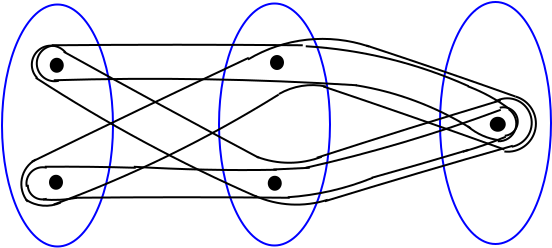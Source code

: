 <?xml version="1.0" encoding="UTF-8"?>
<dia:diagram xmlns:dia="http://www.lysator.liu.se/~alla/dia/">
  <dia:layer name="Background" visible="true" active="true">
    <dia:object type="Standard - Ellipse" version="0" id="O0">
      <dia:attribute name="obj_pos">
        <dia:point val="4.25,2.95"/>
      </dia:attribute>
      <dia:attribute name="obj_bb">
        <dia:rectangle val="4.2,2.9;9.85,15.1"/>
      </dia:attribute>
      <dia:attribute name="elem_corner">
        <dia:point val="4.25,2.95"/>
      </dia:attribute>
      <dia:attribute name="elem_width">
        <dia:real val="5.55"/>
      </dia:attribute>
      <dia:attribute name="elem_height">
        <dia:real val="12.1"/>
      </dia:attribute>
      <dia:attribute name="border_width">
        <dia:real val="0.1"/>
      </dia:attribute>
      <dia:attribute name="border_color">
        <dia:color val="#0000ff"/>
      </dia:attribute>
      <dia:attribute name="show_background">
        <dia:boolean val="false"/>
      </dia:attribute>
    </dia:object>
    <dia:object type="Standard - Ellipse" version="0" id="O1">
      <dia:attribute name="obj_pos">
        <dia:point val="26.15,2.825"/>
      </dia:attribute>
      <dia:attribute name="obj_bb">
        <dia:rectangle val="26.1,2.775;31.75,14.975"/>
      </dia:attribute>
      <dia:attribute name="elem_corner">
        <dia:point val="26.15,2.825"/>
      </dia:attribute>
      <dia:attribute name="elem_width">
        <dia:real val="5.55"/>
      </dia:attribute>
      <dia:attribute name="elem_height">
        <dia:real val="12.1"/>
      </dia:attribute>
      <dia:attribute name="border_width">
        <dia:real val="0.1"/>
      </dia:attribute>
      <dia:attribute name="border_color">
        <dia:color val="#0000ff"/>
      </dia:attribute>
      <dia:attribute name="show_background">
        <dia:boolean val="false"/>
      </dia:attribute>
    </dia:object>
    <dia:object type="Standard - Ellipse" version="0" id="O2">
      <dia:attribute name="obj_pos">
        <dia:point val="15.1,2.9"/>
      </dia:attribute>
      <dia:attribute name="obj_bb">
        <dia:rectangle val="15.05,2.85;20.7,15.05"/>
      </dia:attribute>
      <dia:attribute name="elem_corner">
        <dia:point val="15.1,2.9"/>
      </dia:attribute>
      <dia:attribute name="elem_width">
        <dia:real val="5.55"/>
      </dia:attribute>
      <dia:attribute name="elem_height">
        <dia:real val="12.1"/>
      </dia:attribute>
      <dia:attribute name="border_width">
        <dia:real val="0.1"/>
      </dia:attribute>
      <dia:attribute name="border_color">
        <dia:color val="#0000ff"/>
      </dia:attribute>
      <dia:attribute name="show_background">
        <dia:boolean val="false"/>
      </dia:attribute>
    </dia:object>
    <dia:object type="Standard - Ellipse" version="0" id="O3">
      <dia:attribute name="obj_pos">
        <dia:point val="6.588,5.563"/>
      </dia:attribute>
      <dia:attribute name="obj_bb">
        <dia:rectangle val="6.538,5.513;7.438,6.463"/>
      </dia:attribute>
      <dia:attribute name="elem_corner">
        <dia:point val="6.588,5.563"/>
      </dia:attribute>
      <dia:attribute name="elem_width">
        <dia:real val="0.8"/>
      </dia:attribute>
      <dia:attribute name="elem_height">
        <dia:real val="0.85"/>
      </dia:attribute>
      <dia:attribute name="border_color">
        <dia:color val="#ffffff"/>
      </dia:attribute>
      <dia:attribute name="inner_color">
        <dia:color val="#000000"/>
      </dia:attribute>
    </dia:object>
    <dia:object type="Standard - Ellipse" version="0" id="O4">
      <dia:attribute name="obj_pos">
        <dia:point val="6.55,11.413"/>
      </dia:attribute>
      <dia:attribute name="obj_bb">
        <dia:rectangle val="6.5,11.363;7.4,12.313"/>
      </dia:attribute>
      <dia:attribute name="elem_corner">
        <dia:point val="6.55,11.413"/>
      </dia:attribute>
      <dia:attribute name="elem_width">
        <dia:real val="0.8"/>
      </dia:attribute>
      <dia:attribute name="elem_height">
        <dia:real val="0.85"/>
      </dia:attribute>
      <dia:attribute name="border_color">
        <dia:color val="#ffffff"/>
      </dia:attribute>
      <dia:attribute name="inner_color">
        <dia:color val="#000000"/>
      </dia:attribute>
    </dia:object>
    <dia:object type="Standard - Ellipse" version="0" id="O5">
      <dia:attribute name="obj_pos">
        <dia:point val="17.488,11.463"/>
      </dia:attribute>
      <dia:attribute name="obj_bb">
        <dia:rectangle val="17.438,11.413;18.338,12.363"/>
      </dia:attribute>
      <dia:attribute name="elem_corner">
        <dia:point val="17.488,11.463"/>
      </dia:attribute>
      <dia:attribute name="elem_width">
        <dia:real val="0.8"/>
      </dia:attribute>
      <dia:attribute name="elem_height">
        <dia:real val="0.85"/>
      </dia:attribute>
      <dia:attribute name="border_color">
        <dia:color val="#ffffff"/>
      </dia:attribute>
      <dia:attribute name="inner_color">
        <dia:color val="#000000"/>
      </dia:attribute>
    </dia:object>
    <dia:object type="Standard - Ellipse" version="0" id="O6">
      <dia:attribute name="obj_pos">
        <dia:point val="17.6,5.425"/>
      </dia:attribute>
      <dia:attribute name="obj_bb">
        <dia:rectangle val="17.55,5.375;18.45,6.325"/>
      </dia:attribute>
      <dia:attribute name="elem_corner">
        <dia:point val="17.6,5.425"/>
      </dia:attribute>
      <dia:attribute name="elem_width">
        <dia:real val="0.8"/>
      </dia:attribute>
      <dia:attribute name="elem_height">
        <dia:real val="0.85"/>
      </dia:attribute>
      <dia:attribute name="border_color">
        <dia:color val="#ffffff"/>
      </dia:attribute>
      <dia:attribute name="inner_color">
        <dia:color val="#000000"/>
      </dia:attribute>
    </dia:object>
    <dia:object type="Standard - Ellipse" version="0" id="O7">
      <dia:attribute name="obj_pos">
        <dia:point val="28.588,8.513"/>
      </dia:attribute>
      <dia:attribute name="obj_bb">
        <dia:rectangle val="28.538,8.463;29.538,9.413"/>
      </dia:attribute>
      <dia:attribute name="elem_corner">
        <dia:point val="28.588,8.513"/>
      </dia:attribute>
      <dia:attribute name="elem_width">
        <dia:real val="0.9"/>
      </dia:attribute>
      <dia:attribute name="elem_height">
        <dia:real val="0.85"/>
      </dia:attribute>
      <dia:attribute name="border_color">
        <dia:color val="#ffffff"/>
      </dia:attribute>
      <dia:attribute name="inner_color">
        <dia:color val="#000000"/>
      </dia:attribute>
    </dia:object>
    <dia:object type="Standard - Arc" version="0" id="O8">
      <dia:attribute name="obj_pos">
        <dia:point val="6.988,5.013"/>
      </dia:attribute>
      <dia:attribute name="obj_bb">
        <dia:rectangle val="5.939,4.956;7.141,6.837"/>
      </dia:attribute>
      <dia:attribute name="conn_endpoints">
        <dia:point val="6.988,5.013"/>
        <dia:point val="7.088,6.763"/>
      </dia:attribute>
      <dia:attribute name="curve_distance">
        <dia:real val="1.049"/>
      </dia:attribute>
      <dia:attribute name="line_width">
        <dia:real val="0.1"/>
      </dia:attribute>
    </dia:object>
    <dia:object type="Standard - Arc" version="0" id="O9">
      <dia:attribute name="obj_pos">
        <dia:point val="19.288,4.988"/>
      </dia:attribute>
      <dia:attribute name="obj_bb">
        <dia:rectangle val="6.688,4.913;19.338,5.038"/>
      </dia:attribute>
      <dia:attribute name="conn_endpoints">
        <dia:point val="19.288,4.988"/>
        <dia:point val="6.738,4.988"/>
      </dia:attribute>
      <dia:attribute name="curve_distance">
        <dia:real val="0.025"/>
      </dia:attribute>
      <dia:attribute name="line_width">
        <dia:real val="0.1"/>
      </dia:attribute>
    </dia:object>
    <dia:object type="Standard - Arc" version="0" id="O10">
      <dia:attribute name="obj_pos">
        <dia:point val="27.588,7.038"/>
      </dia:attribute>
      <dia:attribute name="obj_bb">
        <dia:rectangle val="19.378,4.977;27.649,7.098"/>
      </dia:attribute>
      <dia:attribute name="conn_endpoints">
        <dia:point val="27.588,7.038"/>
        <dia:point val="19.438,5.038"/>
      </dia:attribute>
      <dia:attribute name="curve_distance">
        <dia:real val="0.382"/>
      </dia:attribute>
      <dia:attribute name="line_width">
        <dia:real val="0.1"/>
      </dia:attribute>
    </dia:object>
    <dia:object type="Standard - Arc" version="0" id="O11">
      <dia:attribute name="obj_pos">
        <dia:point val="29.638,8.188"/>
      </dia:attribute>
      <dia:attribute name="obj_bb">
        <dia:rectangle val="27.47,6.97;29.706,8.255"/>
      </dia:attribute>
      <dia:attribute name="conn_endpoints">
        <dia:point val="29.638,8.188"/>
        <dia:point val="27.538,7.038"/>
      </dia:attribute>
      <dia:attribute name="curve_distance">
        <dia:real val="0.086"/>
      </dia:attribute>
      <dia:attribute name="line_width">
        <dia:real val="0.1"/>
      </dia:attribute>
    </dia:object>
    <dia:object type="Standard - Arc" version="0" id="O12">
      <dia:attribute name="obj_pos">
        <dia:point val="29.038,9.788"/>
      </dia:attribute>
      <dia:attribute name="obj_bb">
        <dia:rectangle val="28.975,8.124;30.016,9.851"/>
      </dia:attribute>
      <dia:attribute name="conn_endpoints">
        <dia:point val="29.038,9.788"/>
        <dia:point val="29.588,8.188"/>
      </dia:attribute>
      <dia:attribute name="curve_distance">
        <dia:real val="0.639"/>
      </dia:attribute>
      <dia:attribute name="line_width">
        <dia:real val="0.1"/>
      </dia:attribute>
    </dia:object>
    <dia:object type="Standard - Arc" version="0" id="O13">
      <dia:attribute name="obj_pos">
        <dia:point val="27.538,9.038"/>
      </dia:attribute>
      <dia:attribute name="obj_bb">
        <dia:rectangle val="27.472,8.972;29.204,9.803"/>
      </dia:attribute>
      <dia:attribute name="conn_endpoints">
        <dia:point val="27.538,9.038"/>
        <dia:point val="29.138,9.738"/>
      </dia:attribute>
      <dia:attribute name="curve_distance">
        <dia:real val="0.132"/>
      </dia:attribute>
      <dia:attribute name="line_width">
        <dia:real val="0.1"/>
      </dia:attribute>
    </dia:object>
    <dia:object type="Standard - Arc" version="0" id="O14">
      <dia:attribute name="obj_pos">
        <dia:point val="27.688,9.138"/>
      </dia:attribute>
      <dia:attribute name="obj_bb">
        <dia:rectangle val="21.874,6.923;27.753,9.202"/>
      </dia:attribute>
      <dia:attribute name="conn_endpoints">
        <dia:point val="27.688,9.138"/>
        <dia:point val="21.938,6.988"/>
      </dia:attribute>
      <dia:attribute name="curve_distance">
        <dia:real val="0.307"/>
      </dia:attribute>
      <dia:attribute name="line_width">
        <dia:real val="0.1"/>
      </dia:attribute>
    </dia:object>
    <dia:object type="Standard - Arc" version="0" id="O15">
      <dia:attribute name="obj_pos">
        <dia:point val="6.838,6.738"/>
      </dia:attribute>
      <dia:attribute name="obj_bb">
        <dia:rectangle val="6.787,6.615;22.039,7.038"/>
      </dia:attribute>
      <dia:attribute name="conn_endpoints">
        <dia:point val="6.838,6.738"/>
        <dia:point val="21.988,6.988"/>
      </dia:attribute>
      <dia:attribute name="curve_distance">
        <dia:real val="-0.175"/>
      </dia:attribute>
      <dia:attribute name="line_width">
        <dia:real val="0.1"/>
      </dia:attribute>
    </dia:object>
    <dia:object type="Standard - Arc" version="0" id="O16">
      <dia:attribute name="obj_pos">
        <dia:point val="7.438,5.363"/>
      </dia:attribute>
      <dia:attribute name="obj_bb">
        <dia:rectangle val="5.691,4.957;7.509,6.699"/>
      </dia:attribute>
      <dia:attribute name="conn_endpoints">
        <dia:point val="7.438,5.363"/>
        <dia:point val="6.013,6.628"/>
      </dia:attribute>
      <dia:attribute name="curve_distance">
        <dia:real val="1"/>
      </dia:attribute>
      <dia:attribute name="line_width">
        <dia:real val="0.1"/>
      </dia:attribute>
    </dia:object>
    <dia:object type="Standard - Arc" version="0" id="O17">
      <dia:attribute name="obj_pos">
        <dia:point val="5.938,6.613"/>
      </dia:attribute>
      <dia:attribute name="obj_bb">
        <dia:rectangle val="5.87,6.545;17.056,12.63"/>
      </dia:attribute>
      <dia:attribute name="conn_endpoints">
        <dia:point val="5.938,6.613"/>
        <dia:point val="16.988,12.563"/>
      </dia:attribute>
      <dia:attribute name="curve_distance">
        <dia:real val="0.257"/>
      </dia:attribute>
      <dia:attribute name="line_width">
        <dia:real val="0.1"/>
      </dia:attribute>
    </dia:object>
    <dia:object type="Standard - Arc" version="0" id="O18">
      <dia:attribute name="obj_pos">
        <dia:point val="20.538,12.713"/>
      </dia:attribute>
      <dia:attribute name="obj_bb">
        <dia:rectangle val="16.835,12.46;20.591,13.007"/>
      </dia:attribute>
      <dia:attribute name="conn_endpoints">
        <dia:point val="20.538,12.713"/>
        <dia:point val="16.888,12.513"/>
      </dia:attribute>
      <dia:attribute name="curve_distance">
        <dia:real val="-0.337"/>
      </dia:attribute>
      <dia:attribute name="line_width">
        <dia:real val="0.1"/>
      </dia:attribute>
    </dia:object>
    <dia:object type="Standard - Arc" version="0" id="O19">
      <dia:attribute name="obj_pos">
        <dia:point val="29.788,10.013"/>
      </dia:attribute>
      <dia:attribute name="obj_bb">
        <dia:rectangle val="20.326,9.95;29.85,12.85"/>
      </dia:attribute>
      <dia:attribute name="conn_endpoints">
        <dia:point val="29.788,10.013"/>
        <dia:point val="20.388,12.788"/>
      </dia:attribute>
      <dia:attribute name="curve_distance">
        <dia:real val="0.025"/>
      </dia:attribute>
      <dia:attribute name="line_width">
        <dia:real val="0.1"/>
      </dia:attribute>
    </dia:object>
    <dia:object type="Standard - Arc" version="0" id="O20">
      <dia:attribute name="obj_pos">
        <dia:point val="29.738,10.063"/>
      </dia:attribute>
      <dia:attribute name="obj_bb">
        <dia:rectangle val="28.824,7.59;30.787,10.127"/>
      </dia:attribute>
      <dia:attribute name="conn_endpoints">
        <dia:point val="29.738,10.063"/>
        <dia:point val="28.888,7.813"/>
      </dia:attribute>
      <dia:attribute name="curve_distance">
        <dia:real val="1.438"/>
      </dia:attribute>
      <dia:attribute name="line_width">
        <dia:real val="0.1"/>
      </dia:attribute>
    </dia:object>
    <dia:object type="Standard - Arc" version="0" id="O21">
      <dia:attribute name="obj_pos">
        <dia:point val="29.188,7.738"/>
      </dia:attribute>
      <dia:attribute name="obj_bb">
        <dia:rectangle val="19.925,7.675;29.251,10.675"/>
      </dia:attribute>
      <dia:attribute name="conn_endpoints">
        <dia:point val="29.188,7.738"/>
        <dia:point val="19.988,10.613"/>
      </dia:attribute>
      <dia:attribute name="curve_distance">
        <dia:real val="0.025"/>
      </dia:attribute>
      <dia:attribute name="line_width">
        <dia:real val="0.1"/>
      </dia:attribute>
    </dia:object>
    <dia:object type="Standard - Arc" version="0" id="O22">
      <dia:attribute name="obj_pos">
        <dia:point val="20.238,10.563"/>
      </dia:attribute>
      <dia:attribute name="obj_bb">
        <dia:rectangle val="16.938,10.513;20.288,10.913"/>
      </dia:attribute>
      <dia:attribute name="conn_endpoints">
        <dia:point val="20.238,10.563"/>
        <dia:point val="16.988,10.563"/>
      </dia:attribute>
      <dia:attribute name="curve_distance">
        <dia:real val="-0.3"/>
      </dia:attribute>
      <dia:attribute name="line_width">
        <dia:real val="0.1"/>
      </dia:attribute>
    </dia:object>
    <dia:object type="Standard - Arc" version="0" id="O23">
      <dia:attribute name="obj_pos">
        <dia:point val="7.338,5.313"/>
      </dia:attribute>
      <dia:attribute name="obj_bb">
        <dia:rectangle val="7.27,5.245;17.156,10.68"/>
      </dia:attribute>
      <dia:attribute name="conn_endpoints">
        <dia:point val="7.338,5.313"/>
        <dia:point val="17.088,10.613"/>
      </dia:attribute>
      <dia:attribute name="curve_distance">
        <dia:real val="0.025"/>
      </dia:attribute>
      <dia:attribute name="line_width">
        <dia:real val="0.1"/>
      </dia:attribute>
    </dia:object>
    <dia:object type="Standard - Arc" version="0" id="O24">
      <dia:attribute name="obj_pos">
        <dia:point val="18.638,12.613"/>
      </dia:attribute>
      <dia:attribute name="obj_bb">
        <dia:rectangle val="7.788,12.538;18.688,12.663"/>
      </dia:attribute>
      <dia:attribute name="conn_endpoints">
        <dia:point val="18.638,12.613"/>
        <dia:point val="7.838,12.613"/>
      </dia:attribute>
      <dia:attribute name="curve_distance">
        <dia:real val="0.025"/>
      </dia:attribute>
      <dia:attribute name="line_width">
        <dia:real val="0.1"/>
      </dia:attribute>
    </dia:object>
    <dia:object type="Standard - Arc" version="0" id="O25">
      <dia:attribute name="obj_pos">
        <dia:point val="22.788,11.613"/>
      </dia:attribute>
      <dia:attribute name="obj_bb">
        <dia:rectangle val="18.478,11.553;22.848,12.648"/>
      </dia:attribute>
      <dia:attribute name="conn_endpoints">
        <dia:point val="22.788,11.613"/>
        <dia:point val="18.538,12.588"/>
      </dia:attribute>
      <dia:attribute name="curve_distance">
        <dia:real val="-0.173"/>
      </dia:attribute>
      <dia:attribute name="line_width">
        <dia:real val="0.1"/>
      </dia:attribute>
    </dia:object>
    <dia:object type="Standard - Arc" version="0" id="O26">
      <dia:attribute name="obj_pos">
        <dia:point val="27.588,10.213"/>
      </dia:attribute>
      <dia:attribute name="obj_bb">
        <dia:rectangle val="22.676,10.151;27.65,11.675"/>
      </dia:attribute>
      <dia:attribute name="conn_endpoints">
        <dia:point val="27.588,10.213"/>
        <dia:point val="22.738,11.613"/>
      </dia:attribute>
      <dia:attribute name="curve_distance">
        <dia:real val="-0.013"/>
      </dia:attribute>
      <dia:attribute name="line_width">
        <dia:real val="0.1"/>
      </dia:attribute>
    </dia:object>
    <dia:object type="Standard - Arc" version="0" id="O27">
      <dia:attribute name="obj_pos">
        <dia:point val="27.288,10.313"/>
      </dia:attribute>
      <dia:attribute name="obj_bb">
        <dia:rectangle val="27.224,9.499;29.502,10.376"/>
      </dia:attribute>
      <dia:attribute name="conn_endpoints">
        <dia:point val="27.288,10.313"/>
        <dia:point val="29.438,9.563"/>
      </dia:attribute>
      <dia:attribute name="curve_distance">
        <dia:real val="0.033"/>
      </dia:attribute>
      <dia:attribute name="line_width">
        <dia:real val="0.1"/>
      </dia:attribute>
    </dia:object>
    <dia:object type="Standard - Arc" version="0" id="O28">
      <dia:attribute name="obj_pos">
        <dia:point val="29.388,9.513"/>
      </dia:attribute>
      <dia:attribute name="obj_bb">
        <dia:rectangle val="29.08,8.038;30.087,9.571"/>
      </dia:attribute>
      <dia:attribute name="conn_endpoints">
        <dia:point val="29.388,9.513"/>
        <dia:point val="29.138,8.113"/>
      </dia:attribute>
      <dia:attribute name="curve_distance">
        <dia:real val="0.775"/>
      </dia:attribute>
      <dia:attribute name="line_width">
        <dia:real val="0.1"/>
      </dia:attribute>
    </dia:object>
    <dia:object type="Standard - Arc" version="0" id="O29">
      <dia:attribute name="obj_pos">
        <dia:point val="29.188,8.213"/>
      </dia:attribute>
      <dia:attribute name="obj_bb">
        <dia:rectangle val="19.376,8.15;29.25,11.175"/>
      </dia:attribute>
      <dia:attribute name="conn_endpoints">
        <dia:point val="29.188,8.213"/>
        <dia:point val="19.438,11.113"/>
      </dia:attribute>
      <dia:attribute name="curve_distance">
        <dia:real val="-0.172"/>
      </dia:attribute>
      <dia:attribute name="line_width">
        <dia:real val="0.1"/>
      </dia:attribute>
    </dia:object>
    <dia:object type="Standard - Arc" version="0" id="O30">
      <dia:attribute name="obj_pos">
        <dia:point val="19.638,11.113"/>
      </dia:attribute>
      <dia:attribute name="obj_bb">
        <dia:rectangle val="17.766,11.06;19.691,11.252"/>
      </dia:attribute>
      <dia:attribute name="conn_endpoints">
        <dia:point val="19.638,11.113"/>
        <dia:point val="17.818,11.2"/>
      </dia:attribute>
      <dia:attribute name="curve_distance">
        <dia:real val="0.004"/>
      </dia:attribute>
      <dia:attribute name="line_width">
        <dia:real val="0.1"/>
      </dia:attribute>
    </dia:object>
    <dia:object type="Standard - Arc" version="0" id="O31">
      <dia:attribute name="obj_pos">
        <dia:point val="17.988,11.213"/>
      </dia:attribute>
      <dia:attribute name="obj_bb">
        <dia:rectangle val="10.787,11.011;18.039,11.278"/>
      </dia:attribute>
      <dia:attribute name="conn_endpoints">
        <dia:point val="17.988,11.213"/>
        <dia:point val="10.838,11.063"/>
      </dia:attribute>
      <dia:attribute name="curve_distance">
        <dia:real val="-0.07"/>
      </dia:attribute>
      <dia:attribute name="line_width">
        <dia:real val="0.1"/>
      </dia:attribute>
    </dia:object>
    <dia:object type="Standard - Arc" version="0" id="O32">
      <dia:attribute name="obj_pos">
        <dia:point val="10.938,11.113"/>
      </dia:attribute>
      <dia:attribute name="obj_bb">
        <dia:rectangle val="6.338,11.009;10.989,11.163"/>
      </dia:attribute>
      <dia:attribute name="conn_endpoints">
        <dia:point val="10.938,11.113"/>
        <dia:point val="6.388,11.063"/>
      </dia:attribute>
      <dia:attribute name="curve_distance">
        <dia:real val="0.021"/>
      </dia:attribute>
      <dia:attribute name="line_width">
        <dia:real val="0.1"/>
      </dia:attribute>
    </dia:object>
    <dia:object type="Standard - Arc" version="0" id="O33">
      <dia:attribute name="obj_pos">
        <dia:point val="6.488,11.113"/>
      </dia:attribute>
      <dia:attribute name="obj_bb">
        <dia:rectangle val="5.417,11.037;6.559,12.133"/>
      </dia:attribute>
      <dia:attribute name="conn_endpoints">
        <dia:point val="6.488,11.113"/>
        <dia:point val="5.488,12.063"/>
      </dia:attribute>
      <dia:attribute name="curve_distance">
        <dia:real val="0.382"/>
      </dia:attribute>
      <dia:attribute name="line_width">
        <dia:real val="0.1"/>
      </dia:attribute>
    </dia:object>
    <dia:object type="Standard - Arc" version="0" id="O34">
      <dia:attribute name="obj_pos">
        <dia:point val="6.488,12.663"/>
      </dia:attribute>
      <dia:attribute name="obj_bb">
        <dia:rectangle val="5.468,11.893;6.558,12.746"/>
      </dia:attribute>
      <dia:attribute name="conn_endpoints">
        <dia:point val="6.488,12.663"/>
        <dia:point val="5.538,11.963"/>
      </dia:attribute>
      <dia:attribute name="curve_distance">
        <dia:real val="-0.3"/>
      </dia:attribute>
      <dia:attribute name="line_width">
        <dia:real val="0.1"/>
      </dia:attribute>
    </dia:object>
    <dia:object type="Standard - Arc" version="0" id="O35">
      <dia:attribute name="obj_pos">
        <dia:point val="7.988,12.613"/>
      </dia:attribute>
      <dia:attribute name="obj_bb">
        <dia:rectangle val="6.246,12.56;8.041,12.772"/>
      </dia:attribute>
      <dia:attribute name="conn_endpoints">
        <dia:point val="7.988,12.613"/>
        <dia:point val="6.299,12.698"/>
      </dia:attribute>
      <dia:attribute name="curve_distance">
        <dia:real val="-0.059"/>
      </dia:attribute>
      <dia:attribute name="line_width">
        <dia:real val="0.1"/>
      </dia:attribute>
    </dia:object>
    <dia:object type="Standard - Arc" version="0" id="O36">
      <dia:attribute name="obj_pos">
        <dia:point val="16.588,5.613"/>
      </dia:attribute>
      <dia:attribute name="obj_bb">
        <dia:rectangle val="5.671,5.546;16.655,10.879"/>
      </dia:attribute>
      <dia:attribute name="conn_endpoints">
        <dia:point val="16.588,5.613"/>
        <dia:point val="5.738,10.813"/>
      </dia:attribute>
      <dia:attribute name="curve_distance">
        <dia:real val="0.025"/>
      </dia:attribute>
      <dia:attribute name="line_width">
        <dia:real val="0.1"/>
      </dia:attribute>
    </dia:object>
    <dia:object type="Standard - Arc" version="0" id="O37">
      <dia:attribute name="obj_pos">
        <dia:point val="5.938,10.7"/>
      </dia:attribute>
      <dia:attribute name="obj_bb">
        <dia:rectangle val="5.167,10.642;5.997,12.871"/>
      </dia:attribute>
      <dia:attribute name="conn_endpoints">
        <dia:point val="5.938,10.7"/>
        <dia:point val="5.538,12.813"/>
      </dia:attribute>
      <dia:attribute name="curve_distance">
        <dia:real val="0.505"/>
      </dia:attribute>
      <dia:attribute name="line_width">
        <dia:real val="0.1"/>
      </dia:attribute>
    </dia:object>
    <dia:object type="Standard - Arc" version="0" id="O38">
      <dia:attribute name="obj_pos">
        <dia:point val="7.188,12.85"/>
      </dia:attribute>
      <dia:attribute name="obj_bb">
        <dia:rectangle val="5.384,12.646;7.242,13.064"/>
      </dia:attribute>
      <dia:attribute name="conn_endpoints">
        <dia:point val="7.188,12.85"/>
        <dia:point val="5.438,12.7"/>
      </dia:attribute>
      <dia:attribute name="curve_distance">
        <dia:real val="-0.233"/>
      </dia:attribute>
      <dia:attribute name="line_width">
        <dia:real val="0.1"/>
      </dia:attribute>
    </dia:object>
    <dia:object type="Standard - Arc" version="0" id="O39">
      <dia:attribute name="obj_pos">
        <dia:point val="18.088,7.45"/>
      </dia:attribute>
      <dia:attribute name="obj_bb">
        <dia:rectangle val="6.771,7.383;18.155,13.017"/>
      </dia:attribute>
      <dia:attribute name="conn_endpoints">
        <dia:point val="18.088,7.45"/>
        <dia:point val="6.838,12.95"/>
      </dia:attribute>
      <dia:attribute name="curve_distance">
        <dia:real val="-0.321"/>
      </dia:attribute>
      <dia:attribute name="line_width">
        <dia:real val="0.1"/>
      </dia:attribute>
    </dia:object>
    <dia:object type="Standard - Arc" version="0" id="O40">
      <dia:attribute name="obj_pos">
        <dia:point val="22.598,5.05"/>
      </dia:attribute>
      <dia:attribute name="obj_bb">
        <dia:rectangle val="16.493,4.619;22.653,5.755"/>
      </dia:attribute>
      <dia:attribute name="conn_endpoints">
        <dia:point val="22.598,5.05"/>
        <dia:point val="16.548,5.7"/>
      </dia:attribute>
      <dia:attribute name="curve_distance">
        <dia:real val="0.668"/>
      </dia:attribute>
      <dia:attribute name="line_width">
        <dia:real val="0.1"/>
      </dia:attribute>
    </dia:object>
    <dia:object type="Standard - Arc" version="0" id="O41">
      <dia:attribute name="obj_pos">
        <dia:point val="20.448,7.05"/>
      </dia:attribute>
      <dia:attribute name="obj_bb">
        <dia:rectangle val="18.041,6.931;20.505,7.482"/>
      </dia:attribute>
      <dia:attribute name="conn_endpoints">
        <dia:point val="20.448,7.05"/>
        <dia:point val="18.098,7.425"/>
      </dia:attribute>
      <dia:attribute name="curve_distance">
        <dia:real val="0.218"/>
      </dia:attribute>
      <dia:attribute name="line_width">
        <dia:real val="0.1"/>
      </dia:attribute>
    </dia:object>
    <dia:object type="Standard - Arc" version="0" id="O42">
      <dia:attribute name="obj_pos">
        <dia:point val="29.918,7.55"/>
      </dia:attribute>
      <dia:attribute name="obj_bb">
        <dia:rectangle val="22.404,4.937;29.982,7.614"/>
      </dia:attribute>
      <dia:attribute name="conn_endpoints">
        <dia:point val="29.918,7.55"/>
        <dia:point val="22.468,5.0"/>
      </dia:attribute>
      <dia:attribute name="curve_distance">
        <dia:real val="0.025"/>
      </dia:attribute>
      <dia:attribute name="line_width">
        <dia:real val="0.1"/>
      </dia:attribute>
    </dia:object>
    <dia:object type="Standard - Arc" version="0" id="O43">
      <dia:attribute name="obj_pos">
        <dia:point val="29.918,7.55"/>
      </dia:attribute>
      <dia:attribute name="obj_bb">
        <dia:rectangle val="29.309,7.491;30.996,10.361"/>
      </dia:attribute>
      <dia:attribute name="conn_endpoints">
        <dia:point val="29.918,7.55"/>
        <dia:point val="29.368,10.3"/>
      </dia:attribute>
      <dia:attribute name="curve_distance">
        <dia:real val="-1.301"/>
      </dia:attribute>
      <dia:attribute name="line_width">
        <dia:real val="0.1"/>
      </dia:attribute>
    </dia:object>
    <dia:object type="Standard - Arc" version="0" id="O44">
      <dia:attribute name="obj_pos">
        <dia:point val="29.368,10.2"/>
      </dia:attribute>
      <dia:attribute name="obj_bb">
        <dia:rectangle val="20.254,6.986;29.432,10.264"/>
      </dia:attribute>
      <dia:attribute name="conn_endpoints">
        <dia:point val="29.368,10.2"/>
        <dia:point val="20.318,7.05"/>
      </dia:attribute>
      <dia:attribute name="curve_distance">
        <dia:real val="0.025"/>
      </dia:attribute>
      <dia:attribute name="line_width">
        <dia:real val="0.1"/>
      </dia:attribute>
    </dia:object>
  </dia:layer>
</dia:diagram>
